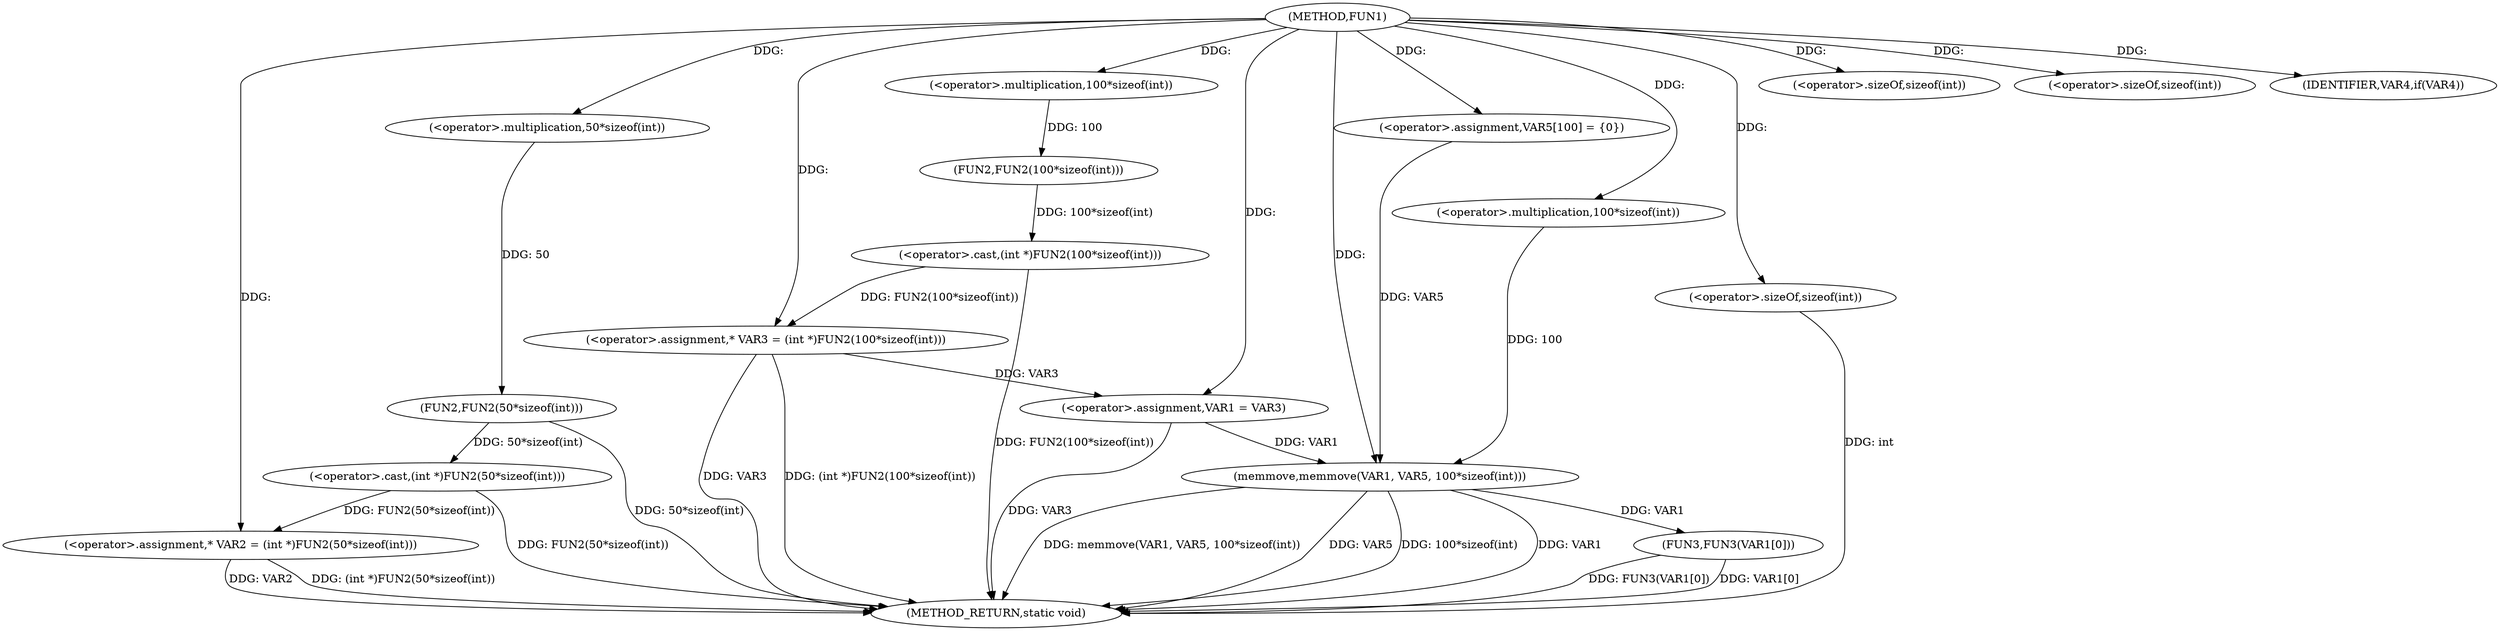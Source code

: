 digraph FUN1 {  
"1000100" [label = "(METHOD,FUN1)" ]
"1000144" [label = "(METHOD_RETURN,static void)" ]
"1000104" [label = "(<operator>.assignment,* VAR2 = (int *)FUN2(50*sizeof(int)))" ]
"1000106" [label = "(<operator>.cast,(int *)FUN2(50*sizeof(int)))" ]
"1000108" [label = "(FUN2,FUN2(50*sizeof(int)))" ]
"1000109" [label = "(<operator>.multiplication,50*sizeof(int))" ]
"1000111" [label = "(<operator>.sizeOf,sizeof(int))" ]
"1000114" [label = "(<operator>.assignment,* VAR3 = (int *)FUN2(100*sizeof(int)))" ]
"1000116" [label = "(<operator>.cast,(int *)FUN2(100*sizeof(int)))" ]
"1000118" [label = "(FUN2,FUN2(100*sizeof(int)))" ]
"1000119" [label = "(<operator>.multiplication,100*sizeof(int))" ]
"1000121" [label = "(<operator>.sizeOf,sizeof(int))" ]
"1000124" [label = "(IDENTIFIER,VAR4,if(VAR4))" ]
"1000126" [label = "(<operator>.assignment,VAR1 = VAR3)" ]
"1000131" [label = "(<operator>.assignment,VAR5[100] = {0})" ]
"1000133" [label = "(memmove,memmove(VAR1, VAR5, 100*sizeof(int)))" ]
"1000136" [label = "(<operator>.multiplication,100*sizeof(int))" ]
"1000138" [label = "(<operator>.sizeOf,sizeof(int))" ]
"1000140" [label = "(FUN3,FUN3(VAR1[0]))" ]
  "1000106" -> "1000144"  [ label = "DDG: FUN2(50*sizeof(int))"] 
  "1000104" -> "1000144"  [ label = "DDG: VAR2"] 
  "1000140" -> "1000144"  [ label = "DDG: FUN3(VAR1[0])"] 
  "1000133" -> "1000144"  [ label = "DDG: VAR1"] 
  "1000114" -> "1000144"  [ label = "DDG: VAR3"] 
  "1000116" -> "1000144"  [ label = "DDG: FUN2(100*sizeof(int))"] 
  "1000133" -> "1000144"  [ label = "DDG: memmove(VAR1, VAR5, 100*sizeof(int))"] 
  "1000133" -> "1000144"  [ label = "DDG: VAR5"] 
  "1000133" -> "1000144"  [ label = "DDG: 100*sizeof(int)"] 
  "1000114" -> "1000144"  [ label = "DDG: (int *)FUN2(100*sizeof(int))"] 
  "1000140" -> "1000144"  [ label = "DDG: VAR1[0]"] 
  "1000138" -> "1000144"  [ label = "DDG: int"] 
  "1000126" -> "1000144"  [ label = "DDG: VAR3"] 
  "1000104" -> "1000144"  [ label = "DDG: (int *)FUN2(50*sizeof(int))"] 
  "1000108" -> "1000144"  [ label = "DDG: 50*sizeof(int)"] 
  "1000106" -> "1000104"  [ label = "DDG: FUN2(50*sizeof(int))"] 
  "1000100" -> "1000104"  [ label = "DDG: "] 
  "1000108" -> "1000106"  [ label = "DDG: 50*sizeof(int)"] 
  "1000109" -> "1000108"  [ label = "DDG: 50"] 
  "1000100" -> "1000109"  [ label = "DDG: "] 
  "1000100" -> "1000111"  [ label = "DDG: "] 
  "1000116" -> "1000114"  [ label = "DDG: FUN2(100*sizeof(int))"] 
  "1000100" -> "1000114"  [ label = "DDG: "] 
  "1000118" -> "1000116"  [ label = "DDG: 100*sizeof(int)"] 
  "1000119" -> "1000118"  [ label = "DDG: 100"] 
  "1000100" -> "1000119"  [ label = "DDG: "] 
  "1000100" -> "1000121"  [ label = "DDG: "] 
  "1000100" -> "1000124"  [ label = "DDG: "] 
  "1000114" -> "1000126"  [ label = "DDG: VAR3"] 
  "1000100" -> "1000126"  [ label = "DDG: "] 
  "1000100" -> "1000131"  [ label = "DDG: "] 
  "1000126" -> "1000133"  [ label = "DDG: VAR1"] 
  "1000100" -> "1000133"  [ label = "DDG: "] 
  "1000131" -> "1000133"  [ label = "DDG: VAR5"] 
  "1000136" -> "1000133"  [ label = "DDG: 100"] 
  "1000100" -> "1000136"  [ label = "DDG: "] 
  "1000100" -> "1000138"  [ label = "DDG: "] 
  "1000133" -> "1000140"  [ label = "DDG: VAR1"] 
}
